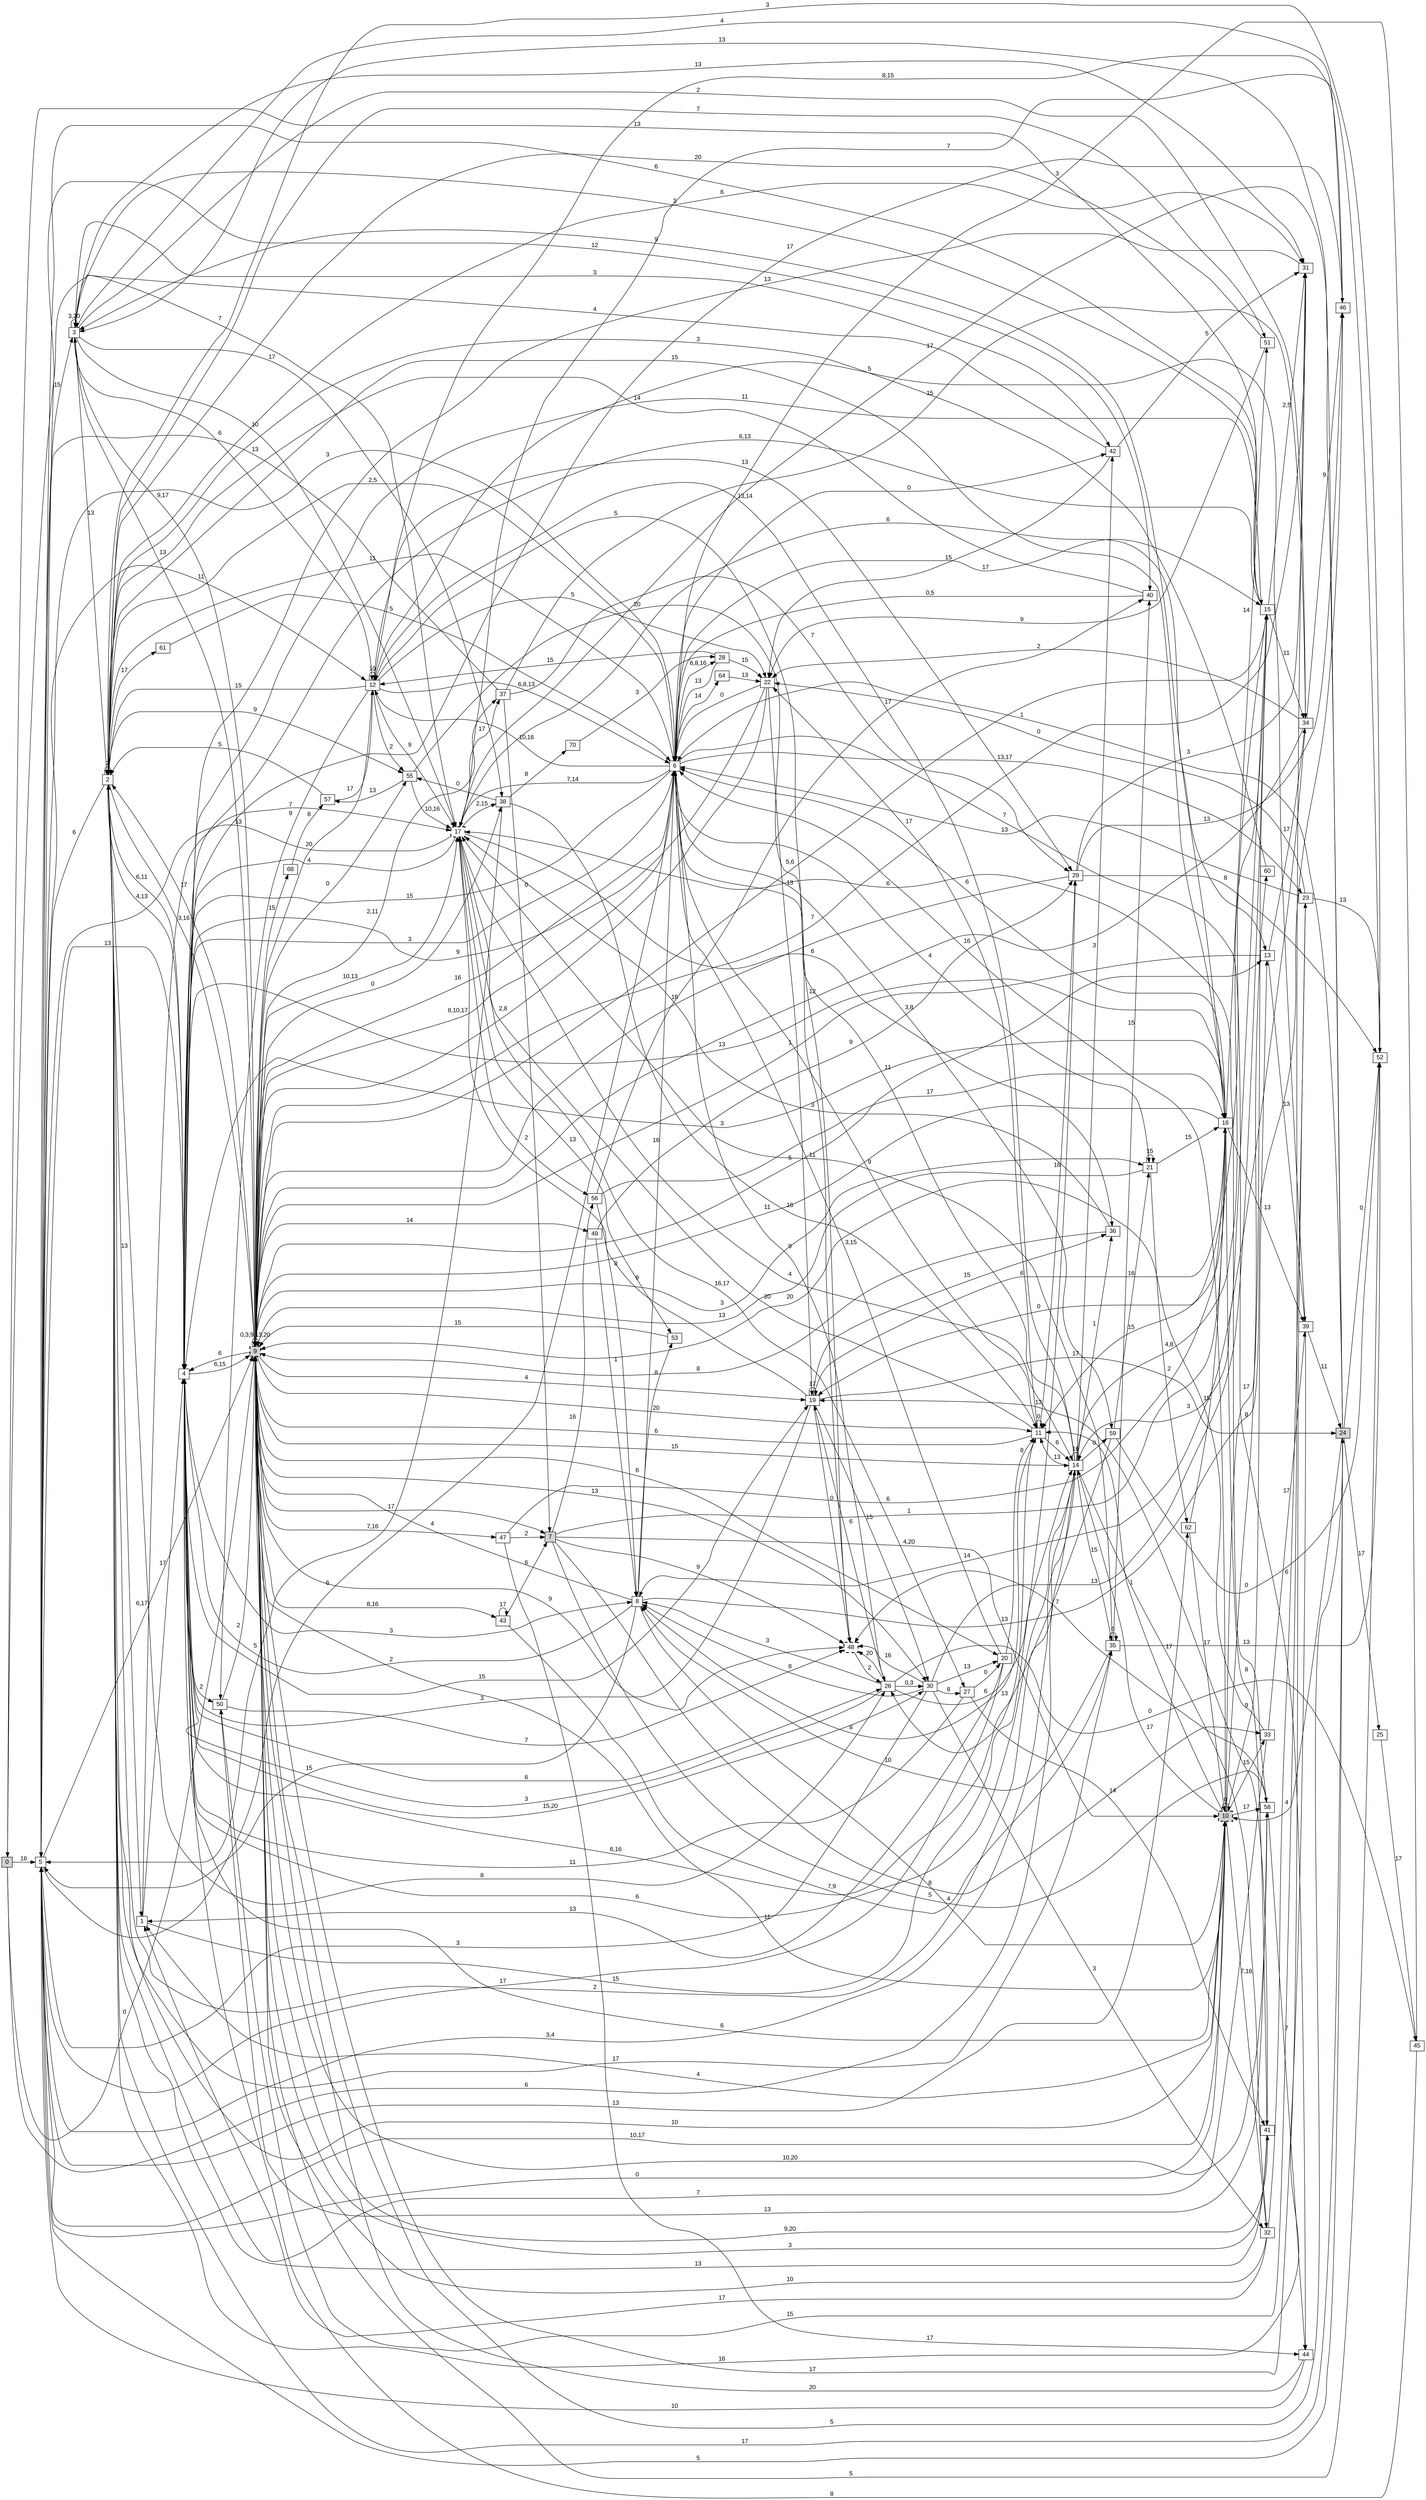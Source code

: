 digraph "NDFA" {
  rankdir=LR
  node [shape=box width=0.1 height=0.1 fontname=Arial]
  edge [fontname=Arial]
/* Estados */
 s0 [label="0" style="filled"] /* I:1 F:0 D:0 */
 s1 [label="1" ] /* I:0 F:0 D:0 */
 s2 [label="2" ] /* I:0 F:0 D:0 */
 s3 [label="3" ] /* I:0 F:0 D:0 */
 s4 [label="4" ] /* I:0 F:0 D:0 */
 s5 [label="5" ] /* I:0 F:0 D:0 */
 s6 [label="6" ] /* I:0 F:0 D:0 */
 s7 [label="7" style="filled"] /* I:1 F:0 D:0 */
 s8 [label="8" ] /* I:0 F:0 D:0 */
 s9 [label="9" style="filled,bold,dashed"] /* I:1 F:1 D:0 */
 s10 [label="10" style="filled,bold,dashed"] /* I:1 F:1 D:0 */
 s11 [label="11" ] /* I:0 F:0 D:0 */
 s12 [label="12" ] /* I:0 F:0 D:0 */
 s13 [label="13" ] /* I:0 F:0 D:0 */
 s14 [label="14" ] /* I:0 F:0 D:0 */
 s15 [label="15" ] /* I:0 F:0 D:0 */
 s16 [label="16" ] /* I:0 F:0 D:0 */
 s17 [label="17" style="bold,dashed"] /* I:0 F:1 D:0 */
 s19 [label="19" ] /* I:0 F:0 D:0 */
 s20 [label="20" ] /* I:0 F:0 D:0 */
 s21 [label="21" ] /* I:0 F:0 D:0 */
 s22 [label="22" ] /* I:0 F:0 D:0 */
 s23 [label="23" ] /* I:0 F:0 D:0 */
 s24 [label="24" style="filled"] /* I:1 F:0 D:0 */
 s25 [label="25" ] /* I:0 F:0 D:0 */
 s26 [label="26" ] /* I:0 F:0 D:0 */
 s27 [label="27" ] /* I:0 F:0 D:0 */
 s28 [label="28" ] /* I:0 F:0 D:0 */
 s29 [label="29" ] /* I:0 F:0 D:0 */
 s30 [label="30" ] /* I:0 F:0 D:0 */
 s31 [label="31" ] /* I:0 F:0 D:0 */
 s32 [label="32" ] /* I:0 F:0 D:0 */
 s33 [label="33" ] /* I:0 F:0 D:0 */
 s34 [label="34" ] /* I:0 F:0 D:0 */
 s35 [label="35" ] /* I:0 F:0 D:0 */
 s36 [label="36" ] /* I:0 F:0 D:0 */
 s37 [label="37" ] /* I:0 F:0 D:0 */
 s38 [label="38" ] /* I:0 F:0 D:0 */
 s39 [label="39" ] /* I:0 F:0 D:0 */
 s40 [label="40" ] /* I:0 F:0 D:0 */
 s41 [label="41" ] /* I:0 F:0 D:0 */
 s42 [label="42" ] /* I:0 F:0 D:0 */
 s43 [label="43" ] /* I:0 F:0 D:0 */
 s44 [label="44" ] /* I:0 F:0 D:0 */
 s45 [label="45" ] /* I:0 F:0 D:0 */
 s46 [label="46" ] /* I:0 F:0 D:0 */
 s47 [label="47" ] /* I:0 F:0 D:0 */
 s48 [label="48" style="bold,dashed"] /* I:0 F:1 D:0 */
 s49 [label="49" ] /* I:0 F:0 D:0 */
 s50 [label="50" ] /* I:0 F:0 D:0 */
 s51 [label="51" ] /* I:0 F:0 D:0 */
 s52 [label="52" ] /* I:0 F:0 D:0 */
 s53 [label="53" ] /* I:0 F:0 D:0 */
 s55 [label="55" ] /* I:0 F:0 D:0 */
 s56 [label="56" ] /* I:0 F:0 D:0 */
 s57 [label="57" ] /* I:0 F:0 D:0 */
 s58 [label="58" ] /* I:0 F:0 D:0 */
 s59 [label="59" ] /* I:0 F:0 D:0 */
 s60 [label="60" ] /* I:0 F:0 D:0 */
 s61 [label="61" ] /* I:0 F:0 D:0 */
 s62 [label="62" ] /* I:0 F:0 D:0 */
 s64 [label="64" ] /* I:0 F:0 D:0 */
 s68 [label="68" ] /* I:0 F:0 D:0 */
 s70 [label="70" ] /* I:0 F:0 D:0 */
/* Transiciones */
  s0 -> s5 [label="16"]
  s0 -> s9 [label="0"]
  s0 -> s14 [label="6"]
  s0 -> s17 [label="7"]
  s1 -> s4 [label="17"]
  s1 -> s17 [label="7"]
  s1 -> s29 [label="15"]
  s2 -> s1 [label="13"]
  s2 -> s2 [label="2"]
  s2 -> s4 [label="4,13"]
  s2 -> s5 [label="6"]
  s2 -> s6 [label="2,5"]
  s2 -> s9 [label="3,16"]
  s2 -> s10 [label="10"]
  s2 -> s16 [label="15"]
  s2 -> s26 [label="8"]
  s2 -> s31 [label="6"]
  s2 -> s35 [label="17"]
  s2 -> s51 [label="7"]
  s2 -> s55 [label="9"]
  s2 -> s61 [label="17"]
  s3 -> s2 [label="13"]
  s3 -> s3 [label="3,20"]
  s3 -> s9 [label="13"]
  s3 -> s12 [label="6"]
  s3 -> s17 [label="10"]
  s3 -> s31 [label="13"]
  s3 -> s34 [label="2"]
  s3 -> s38 [label="17"]
  s3 -> s42 [label="3"]
  s3 -> s46 [label="4"]
  s4 -> s2 [label="6,11"]
  s4 -> s5 [label="13"]
  s4 -> s6 [label="3"]
  s4 -> s8 [label="3"]
  s4 -> s9 [label="6,15"]
  s4 -> s11 [label="6,16"]
  s4 -> s15 [label="11"]
  s4 -> s16 [label="13"]
  s4 -> s19 [label="15"]
  s4 -> s26 [label="6"]
  s4 -> s30 [label="15,20"]
  s4 -> s50 [label="2"]
  s5 -> s3 [label="15"]
  s5 -> s6 [label="6"]
  s5 -> s9 [label="6,17"]
  s5 -> s10 [label="10,17"]
  s5 -> s12 [label="11"]
  s5 -> s24 [label="5"]
  s5 -> s40 [label="12"]
  s5 -> s62 [label="13"]
  s6 -> s2 [label="11"]
  s6 -> s4 [label="15"]
  s6 -> s5 [label="3"]
  s6 -> s9 [label="8,10,17"]
  s6 -> s11 [label="9"]
  s6 -> s12 [label="10,16"]
  s6 -> s15 [label="17"]
  s6 -> s17 [label="7,14"]
  s6 -> s21 [label="4"]
  s6 -> s23 [label="13,17"]
  s6 -> s26 [label="9"]
  s6 -> s28 [label="6,8,16"]
  s6 -> s42 [label="0"]
  s6 -> s44 [label="7"]
  s6 -> s59 [label="3,8"]
  s6 -> s64 [label="14"]
  s7 -> s10 [label="4,20"]
  s7 -> s16 [label="1"]
  s7 -> s33 [label="8"]
  s7 -> s48 [label="9"]
  s7 -> s56 [label="16"]
  s7 -> s58 [label="5"]
  s8 -> s4 [label="2"]
  s8 -> s5 [label="15"]
  s8 -> s6 [label="16"]
  s8 -> s9 [label="4"]
  s8 -> s10 [label="4"]
  s8 -> s46 [label="13"]
  s8 -> s53 [label="8"]
  s9 -> s2 [label="17"]
  s9 -> s3 [label="9,17"]
  s9 -> s4 [label="6"]
  s9 -> s6 [label="16"]
  s9 -> s7 [label="17"]
  s9 -> s9 [label="0,3,9,13,20"]
  s9 -> s10 [label="11"]
  s9 -> s11 [label="20"]
  s9 -> s13 [label="5"]
  s9 -> s14 [label="15"]
  s9 -> s15 [label="5,6"]
  s9 -> s17 [label="10,13"]
  s9 -> s19 [label="4"]
  s9 -> s20 [label="6"]
  s9 -> s21 [label="3"]
  s9 -> s24 [label="5"]
  s9 -> s30 [label="13"]
  s9 -> s37 [label="2,11"]
  s9 -> s38 [label="0"]
  s9 -> s41 [label="9,20"]
  s9 -> s43 [label="8,16"]
  s9 -> s47 [label="7,16"]
  s9 -> s48 [label="9"]
  s9 -> s49 [label="14"]
  s9 -> s55 [label="0"]
  s9 -> s58 [label="10,20"]
  s9 -> s68 [label="15"]
  s10 -> s1 [label="4"]
  s10 -> s4 [label="6"]
  s10 -> s5 [label="0"]
  s10 -> s6 [label="16"]
  s10 -> s10 [label="0"]
  s10 -> s11 [label="1"]
  s10 -> s13 [label="9"]
  s10 -> s14 [label="17"]
  s10 -> s15 [label="17"]
  s10 -> s32 [label="7,16"]
  s10 -> s33 [label="15"]
  s10 -> s58 [label="17"]
  s10 -> s60 [label="8"]
  s11 -> s8 [label="8"]
  s11 -> s9 [label="6"]
  s11 -> s11 [label="0"]
  s11 -> s14 [label="6"]
  s11 -> s17 [label="20"]
  s11 -> s22 [label="17"]
  s11 -> s29 [label="16"]
  s12 -> s2 [label="15"]
  s12 -> s6 [label="6,8,13"]
  s12 -> s9 [label="20"]
  s12 -> s12 [label="10"]
  s12 -> s17 [label="9"]
  s12 -> s22 [label="5"]
  s12 -> s29 [label="13"]
  s12 -> s48 [label="5"]
  s12 -> s50 [label="9"]
  s12 -> s55 [label="2"]
  s13 -> s9 [label="1"]
  s13 -> s34 [label="17"]
  s13 -> s39 [label="13"]
  s14 -> s2 [label="2"]
  s14 -> s4 [label="6"]
  s14 -> s5 [label="3,4"]
  s14 -> s6 [label="11"]
  s14 -> s11 [label="13"]
  s14 -> s12 [label="13,14"]
  s14 -> s14 [label="16"]
  s14 -> s15 [label="4,8"]
  s14 -> s32 [label="17"]
  s14 -> s35 [label="15"]
  s14 -> s36 [label="1"]
  s14 -> s42 [label="3"]
  s14 -> s59 [label="0"]
  s15 -> s0 [label="13"]
  s15 -> s3 [label="3"]
  s15 -> s4 [label="6,13"]
  s15 -> s5 [label="6"]
  s15 -> s8 [label="14"]
  s15 -> s19 [label="0"]
  s15 -> s31 [label="2,5"]
  s15 -> s34 [label="11"]
  s16 -> s3 [label="9"]
  s16 -> s4 [label="3"]
  s16 -> s6 [label="6"]
  s16 -> s9 [label="11"]
  s16 -> s11 [label="15"]
  s16 -> s39 [label="13"]
  s16 -> s41 [label="8"]
  s16 -> s51 [label="14"]
  s17 -> s4 [label="4"]
  s17 -> s5 [label="13"]
  s17 -> s13 [label="6"]
  s17 -> s14 [label="4"]
  s17 -> s27 [label="16,17"]
  s17 -> s36 [label="6"]
  s17 -> s37 [label="17"]
  s17 -> s38 [label="2,15"]
  s17 -> s53 [label="13"]
  s17 -> s56 [label="2"]
  s19 -> s4 [label="3"]
  s19 -> s16 [label="6"]
  s19 -> s17 [label="9"]
  s19 -> s19 [label="17"]
  s19 -> s24 [label="17"]
  s19 -> s30 [label="15"]
  s19 -> s36 [label="15"]
  s19 -> s48 [label="0"]
  s20 -> s1 [label="13"]
  s20 -> s5 [label="17"]
  s20 -> s6 [label="3,15"]
  s20 -> s11 [label="8"]
  s21 -> s9 [label="13"]
  s21 -> s16 [label="15"]
  s21 -> s21 [label="15"]
  s21 -> s62 [label="2"]
  s22 -> s4 [label="9"]
  s22 -> s6 [label="0"]
  s22 -> s9 [label="2,8"]
  s22 -> s19 [label="13"]
  s23 -> s2 [label="16"]
  s23 -> s6 [label="13"]
  s23 -> s22 [label="0"]
  s23 -> s52 [label="13"]
  s24 -> s2 [label="17"]
  s24 -> s3 [label="13"]
  s24 -> s6 [label="1"]
  s24 -> s10 [label="4"]
  s24 -> s17 [label="17"]
  s24 -> s25 [label="17"]
  s24 -> s52 [label="0"]
  s25 -> s45 [label="17"]
  s26 -> s4 [label="3"]
  s26 -> s8 [label="3"]
  s26 -> s14 [label="6"]
  s26 -> s19 [label="6"]
  s26 -> s30 [label="0,3"]
  s26 -> s45 [label="0"]
  s26 -> s48 [label="20"]
  s27 -> s4 [label="11"]
  s27 -> s20 [label="0"]
  s27 -> s41 [label="14"]
  s28 -> s6 [label="13"]
  s28 -> s12 [label="15"]
  s28 -> s22 [label="15"]
  s29 -> s9 [label="16"]
  s29 -> s31 [label="3"]
  s29 -> s46 [label="13"]
  s29 -> s52 [label="8"]
  s30 -> s5 [label="3"]
  s30 -> s8 [label="8"]
  s30 -> s15 [label="13"]
  s30 -> s20 [label="13"]
  s30 -> s27 [label="8"]
  s30 -> s32 [label="3"]
  s30 -> s48 [label="16"]
  s31 -> s4 [label="13"]
  s31 -> s9 [label="7"]
  s31 -> s50 [label="15"]
  s32 -> s1 [label="17"]
  s32 -> s9 [label="10"]
  s32 -> s23 [label="6"]
  s33 -> s2 [label="7"]
  s33 -> s9 [label="20"]
  s33 -> s39 [label="17"]
  s34 -> s9 [label="12"]
  s34 -> s14 [label="3"]
  s34 -> s22 [label="2"]
  s34 -> s46 [label="9"]
  s35 -> s8 [label="10"]
  s35 -> s17 [label="11"]
  s35 -> s35 [label="6"]
  s35 -> s40 [label="15"]
  s35 -> s52 [label="13"]
  s36 -> s9 [label="8"]
  s36 -> s17 [label="3"]
  s37 -> s5 [label="13"]
  s37 -> s7 [label="0"]
  s37 -> s29 [label="7"]
  s37 -> s34 [label="15"]
  s38 -> s5 [label="5"]
  s38 -> s11 [label="16"]
  s38 -> s55 [label="0"]
  s38 -> s70 [label="8"]
  s39 -> s9 [label="17"]
  s39 -> s12 [label="5"]
  s39 -> s24 [label="11"]
  s40 -> s2 [label="14"]
  s40 -> s6 [label="0,5"]
  s41 -> s2 [label="13"]
  s41 -> s9 [label="3"]
  s41 -> s19 [label="13"]
  s42 -> s3 [label="4"]
  s42 -> s22 [label="15"]
  s42 -> s31 [label="5"]
  s43 -> s7 [label="6"]
  s43 -> s35 [label="7,9"]
  s43 -> s43 [label="17"]
  s44 -> s5 [label="10"]
  s44 -> s9 [label="20"]
  s45 -> s4 [label="8"]
  s45 -> s6 [label="3"]
  s46 -> s4 [label="17"]
  s46 -> s12 [label="8,15"]
  s47 -> s7 [label="2"]
  s47 -> s16 [label="6"]
  s47 -> s44 [label="17"]
  s48 -> s26 [label="2"]
  s49 -> s8 [label="1"]
  s49 -> s29 [label="9"]
  s50 -> s9 [label="2"]
  s50 -> s48 [label="7"]
  s51 -> s2 [label="20"]
  s51 -> s22 [label="9"]
  s52 -> s2 [label="3"]
  s52 -> s9 [label="5"]
  s52 -> s17 [label="7"]
  s53 -> s9 [label="15"]
  s55 -> s17 [label="10,16"]
  s55 -> s48 [label="20"]
  s55 -> s57 [label="13"]
  s56 -> s8 [label="8"]
  s56 -> s16 [label="17"]
  s56 -> s40 [label="17"]
  s57 -> s2 [label="5"]
  s57 -> s12 [label="17"]
  s58 -> s17 [label="6"]
  s58 -> s44 [label="7"]
  s58 -> s48 [label="7"]
  s58 -> s50 [label="13"]
  s59 -> s21 [label="16"]
  s59 -> s26 [label="13"]
  s59 -> s52 [label="0"]
  s60 -> s2 [label="3"]
  s61 -> s6 [label="5"]
  s62 -> s10 [label="17"]
  s62 -> s16 [label="15"]
  s64 -> s22 [label="13"]
  s68 -> s57 [label="8"]
  s70 -> s28 [label="3"]
}
